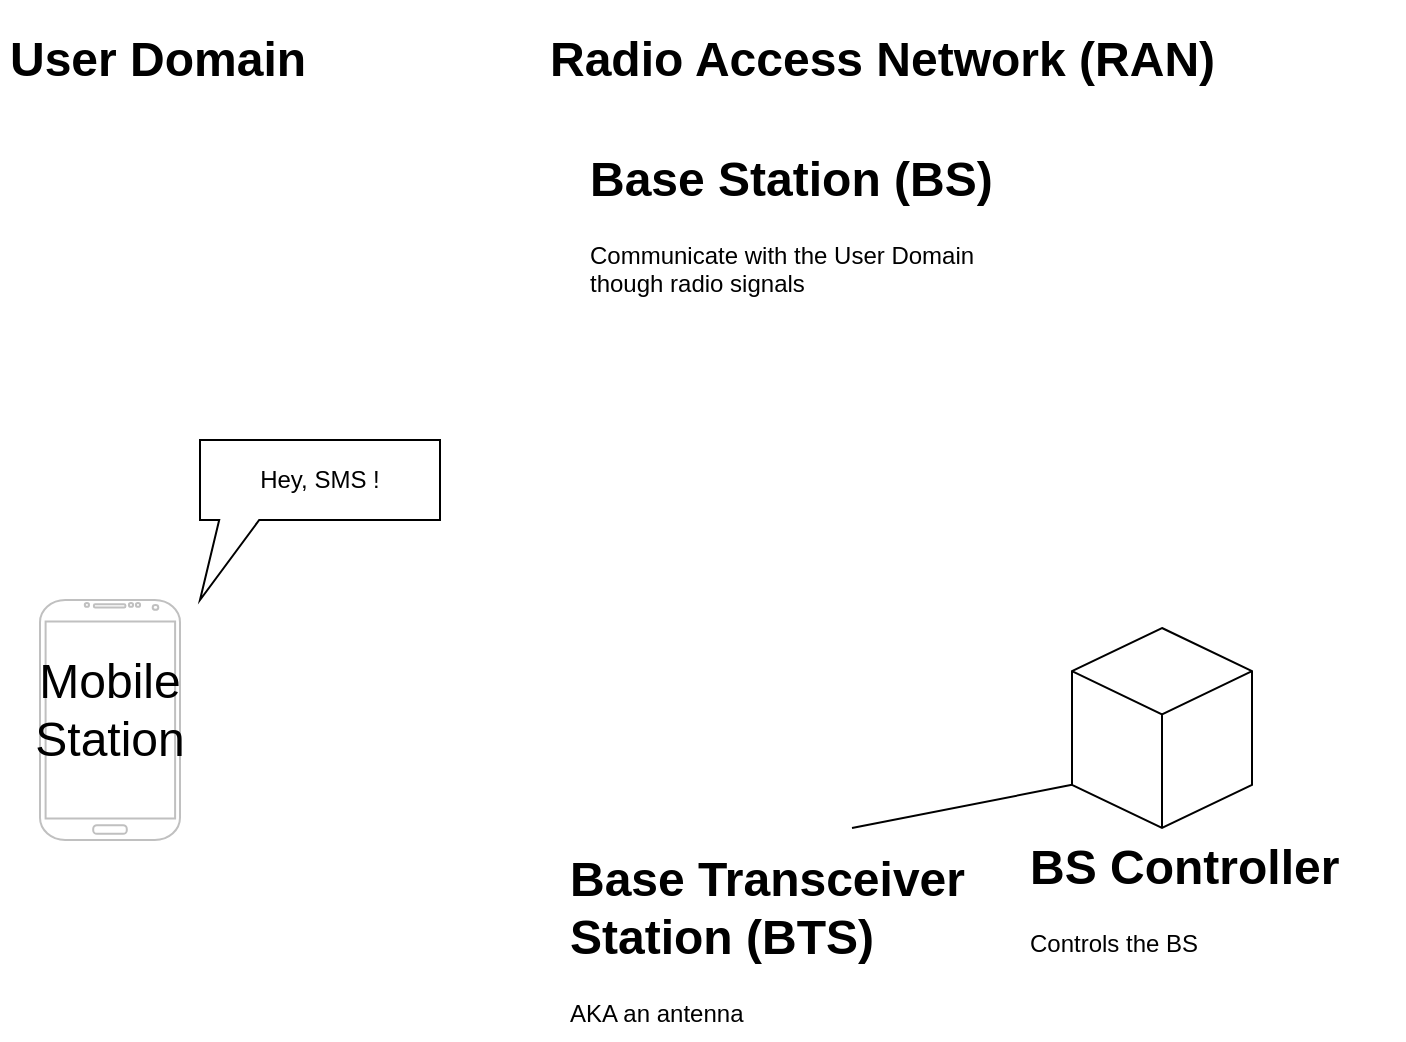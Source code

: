 <mxfile version="22.1.1" type="device">
  <diagram name="Page-1" id="kRHjt9W5k_VU1ETxa26y">
    <mxGraphModel dx="1434" dy="746" grid="1" gridSize="10" guides="1" tooltips="1" connect="1" arrows="1" fold="1" page="1" pageScale="1" pageWidth="827" pageHeight="1169" math="0" shadow="0">
      <root>
        <mxCell id="0" />
        <mxCell id="1" parent="0" />
        <mxCell id="XKS2WSgT-GEAiVNGklcr-1" value="" style="verticalLabelPosition=bottom;verticalAlign=top;html=1;shadow=0;dashed=0;strokeWidth=1;shape=mxgraph.android.phone2;strokeColor=#c0c0c0;" parent="1" vertex="1">
          <mxGeometry x="30" y="300" width="70" height="120" as="geometry" />
        </mxCell>
        <mxCell id="XKS2WSgT-GEAiVNGklcr-2" value="&lt;font style=&quot;font-size: 24px;&quot;&gt;Mobile Station&lt;/font&gt;" style="text;html=1;strokeColor=none;fillColor=none;align=center;verticalAlign=middle;whiteSpace=wrap;rounded=0;" parent="1" vertex="1">
          <mxGeometry x="35" y="340" width="60" height="30" as="geometry" />
        </mxCell>
        <mxCell id="XKS2WSgT-GEAiVNGklcr-9" value="" style="shape=image;html=1;verticalAlign=top;verticalLabelPosition=bottom;labelBackgroundColor=#ffffff;imageAspect=0;aspect=fixed;image=https://cdn1.iconfinder.com/data/icons/iconoir-vol-1/24/antenna-128.png" parent="1" vertex="1">
          <mxGeometry x="280" y="206" width="208" height="208" as="geometry" />
        </mxCell>
        <mxCell id="XKS2WSgT-GEAiVNGklcr-10" value="" style="html=1;whiteSpace=wrap;shape=isoCube2;backgroundOutline=1;isoAngle=15;" parent="1" vertex="1">
          <mxGeometry x="546" y="314" width="90" height="100" as="geometry" />
        </mxCell>
        <mxCell id="XKS2WSgT-GEAiVNGklcr-12" value="" style="endArrow=none;html=1;rounded=0;entryX=0;entryY=0;entryDx=0;entryDy=78.393;entryPerimeter=0;exitX=0.75;exitY=1;exitDx=0;exitDy=0;" parent="1" source="XKS2WSgT-GEAiVNGklcr-9" target="XKS2WSgT-GEAiVNGklcr-10" edge="1">
          <mxGeometry width="50" height="50" relative="1" as="geometry">
            <mxPoint x="426" y="400" as="sourcePoint" />
            <mxPoint x="476" y="350" as="targetPoint" />
          </mxGeometry>
        </mxCell>
        <mxCell id="XKS2WSgT-GEAiVNGklcr-13" value="&lt;h1&gt;Base Transceiver Station (BTS)&lt;/h1&gt;&lt;p&gt;AKA an antenna&lt;/p&gt;" style="text;html=1;strokeColor=none;fillColor=none;spacing=5;spacingTop=-20;whiteSpace=wrap;overflow=hidden;rounded=0;" parent="1" vertex="1">
          <mxGeometry x="290" y="420" width="208" height="100" as="geometry" />
        </mxCell>
        <mxCell id="XKS2WSgT-GEAiVNGklcr-14" value="&lt;h1&gt;BS Controller&lt;/h1&gt;&lt;p&gt;Controls the BS&lt;/p&gt;" style="text;html=1;strokeColor=none;fillColor=none;spacing=5;spacingTop=-20;whiteSpace=wrap;overflow=hidden;rounded=0;" parent="1" vertex="1">
          <mxGeometry x="520" y="414" width="192" height="80" as="geometry" />
        </mxCell>
        <mxCell id="XKS2WSgT-GEAiVNGklcr-15" value="&lt;h1&gt;Base Station (BS)&lt;/h1&gt;&lt;div&gt;Communicate with the User Domain though radio signals&lt;/div&gt;" style="text;html=1;strokeColor=none;fillColor=none;spacing=5;spacingTop=-20;whiteSpace=wrap;overflow=hidden;rounded=0;" parent="1" vertex="1">
          <mxGeometry x="300" y="70" width="240" height="80" as="geometry" />
        </mxCell>
        <mxCell id="XKS2WSgT-GEAiVNGklcr-16" value="&lt;h1&gt;User Domain&lt;/h1&gt;" style="text;html=1;strokeColor=none;fillColor=none;spacing=5;spacingTop=-20;whiteSpace=wrap;overflow=hidden;rounded=0;" parent="1" vertex="1">
          <mxGeometry x="10" y="10" width="190" height="40" as="geometry" />
        </mxCell>
        <mxCell id="XKS2WSgT-GEAiVNGklcr-17" value="&lt;h1&gt;Radio Access Network (RAN)&lt;/h1&gt;" style="text;html=1;strokeColor=none;fillColor=none;spacing=5;spacingTop=-20;whiteSpace=wrap;overflow=hidden;rounded=0;" parent="1" vertex="1">
          <mxGeometry x="280" y="10" width="350" height="40" as="geometry" />
        </mxCell>
        <mxCell id="XKS2WSgT-GEAiVNGklcr-18" value="Hey, SMS !" style="shape=callout;whiteSpace=wrap;html=1;perimeter=calloutPerimeter;size=40;position=0.08;position2=0;" parent="1" vertex="1">
          <mxGeometry x="110" y="220" width="120" height="80" as="geometry" />
        </mxCell>
      </root>
    </mxGraphModel>
  </diagram>
</mxfile>
